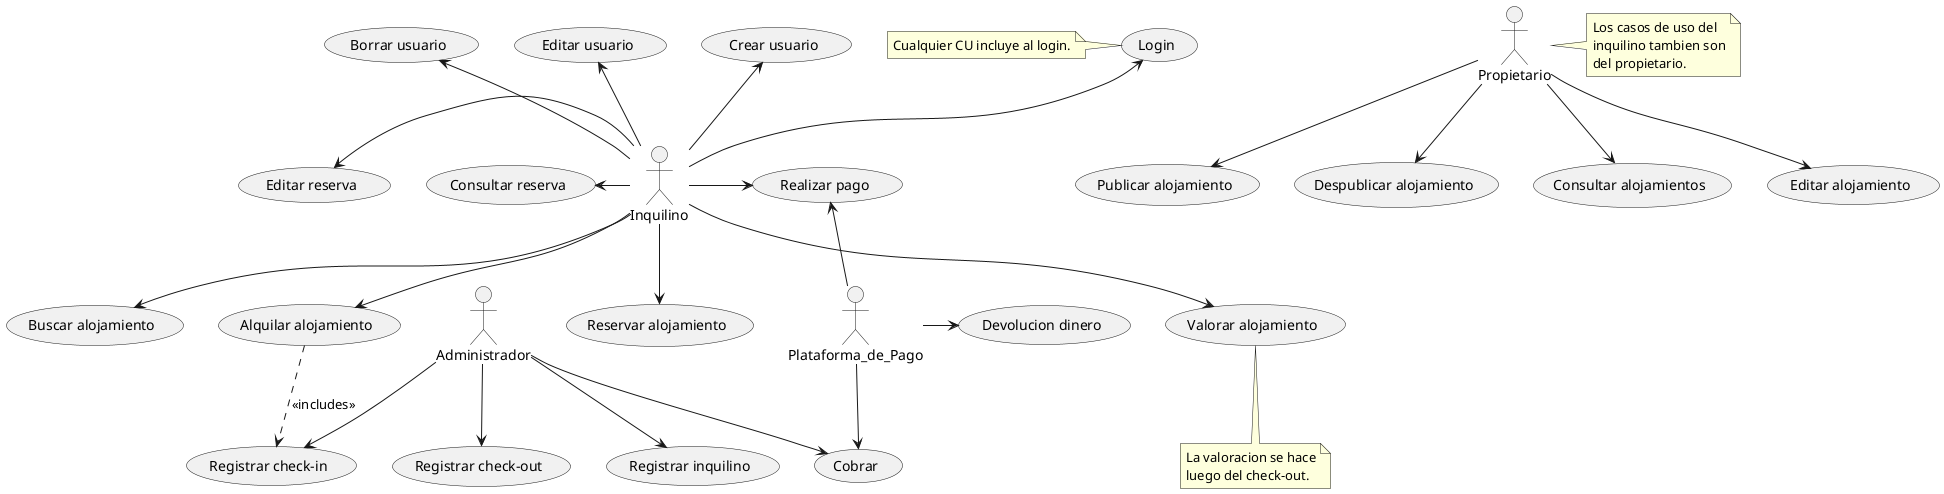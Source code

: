 @startuml Diagrama_CU
actor Inquilino
Inquilino -up-> (Crear usuario)
Inquilino -up-> (Editar usuario)
Inquilino -up-> (Borrar usuario)
Inquilino -up-> (Login)
Inquilino -left-> (Consultar reserva)
Inquilino -left-> (Editar reserva)
Inquilino -down-> (Valorar alojamiento)
Inquilino -down-> (Buscar alojamiento)
Inquilino -down-> (Alquilar alojamiento)
Inquilino -down-> (Reservar alojamiento)
Inquilino -right-> (Realizar pago)

(Alquilar alojamiento) ..> (Registrar check-in) : <<includes>>

actor Propietario
Propietario --> (Publicar alojamiento)
Propietario --> (Despublicar alojamiento)
Propietario --> (Consultar alojamientos)
Propietario --> (Editar alojamiento)

actor Administrador
Administrador --> (Registrar check-in)
Administrador --> (Registrar check-out)
Administrador --> (Registrar inquilino)
Administrador --> (Cobrar)

actor Plataforma_de_Pago
Plataforma_de_Pago -up-> (Realizar pago)
Plataforma_de_Pago -right-> (Devolucion dinero)
Plataforma_de_Pago --> (Cobrar)

note right of (Propietario)
  Los casos de uso del
  inquilino tambien son
  del propietario. 
end note

note bottom of (Valorar alojamiento)
  La valoracion se hace
  luego del check-out.
end note

note left of (Login)
  Cualquier CU incluye al login.
end note

@enduml